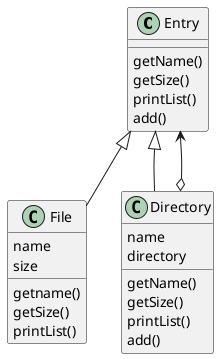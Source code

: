 @startuml

class Entry {
  getName()
  getSize()
  printList()
  add()
}

class File {
  name
  size
  getname()
  getSize()
  printList()
}

class Directory {
  name
  directory
  getName()
  getSize()
  printList()
  add()
}

Entry <|-d- File
Entry <|-d- Directory
Entry <-d-o Directory

@enduml